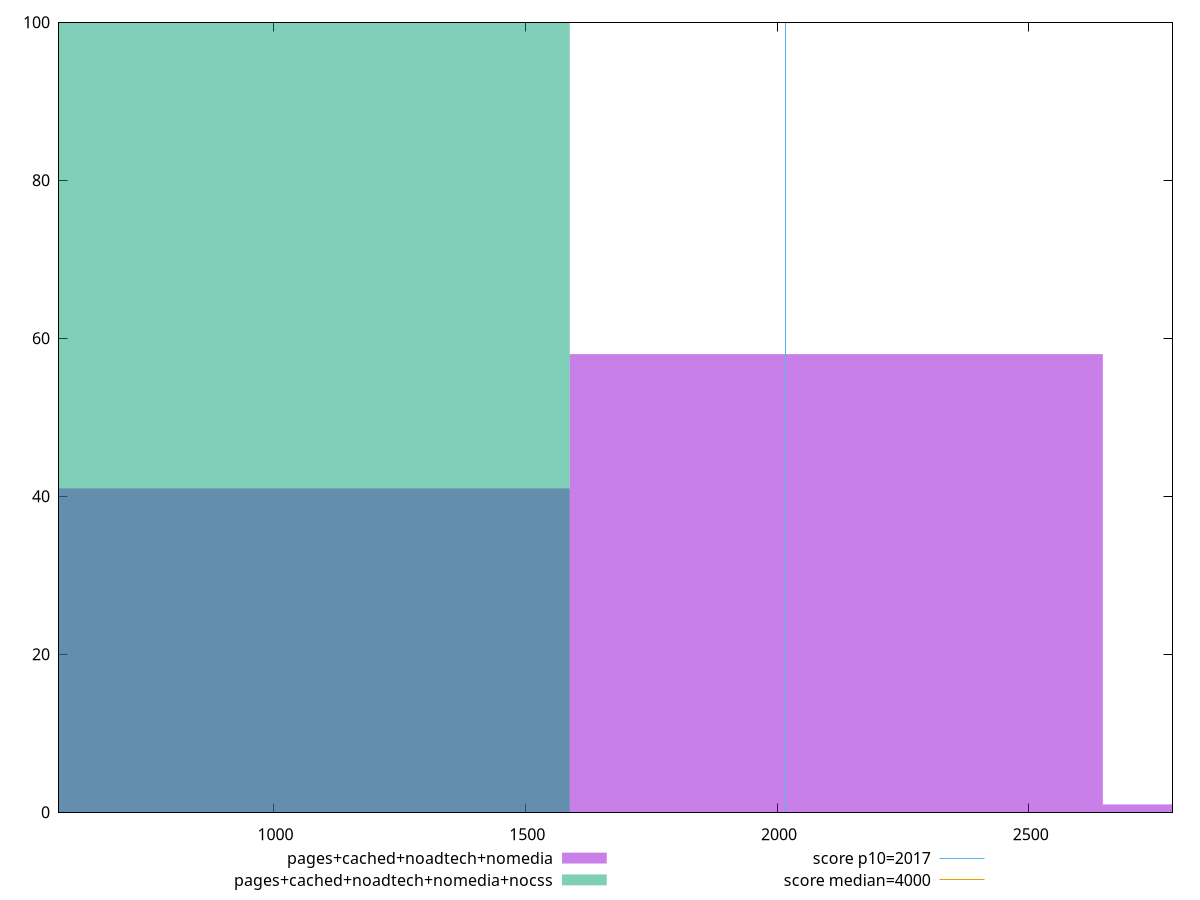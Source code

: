 reset

$pagesCachedNoadtechNomedia <<EOF
2117.572694920365 58
1058.7863474601825 41
3176.359042380547 1
EOF

$pagesCachedNoadtechNomediaNocss <<EOF
1058.7863474601825 100
EOF

set key outside below
set boxwidth 1058.7863474601825
set xrange [573.7360000000002:2785.308]
set yrange [0:100]
set trange [0:100]
set style fill transparent solid 0.5 noborder

set parametric
set terminal svg size 640, 500 enhanced background rgb 'white'
set output "report_00025_2021-02-22T21:38:55.199Z/mainthread-work-breakdown/comparison/histogram/3_vs_4.svg"

plot $pagesCachedNoadtechNomedia title "pages+cached+noadtech+nomedia" with boxes, \
     $pagesCachedNoadtechNomediaNocss title "pages+cached+noadtech+nomedia+nocss" with boxes, \
     2017,t title "score p10=2017", \
     4000,t title "score median=4000"

reset
